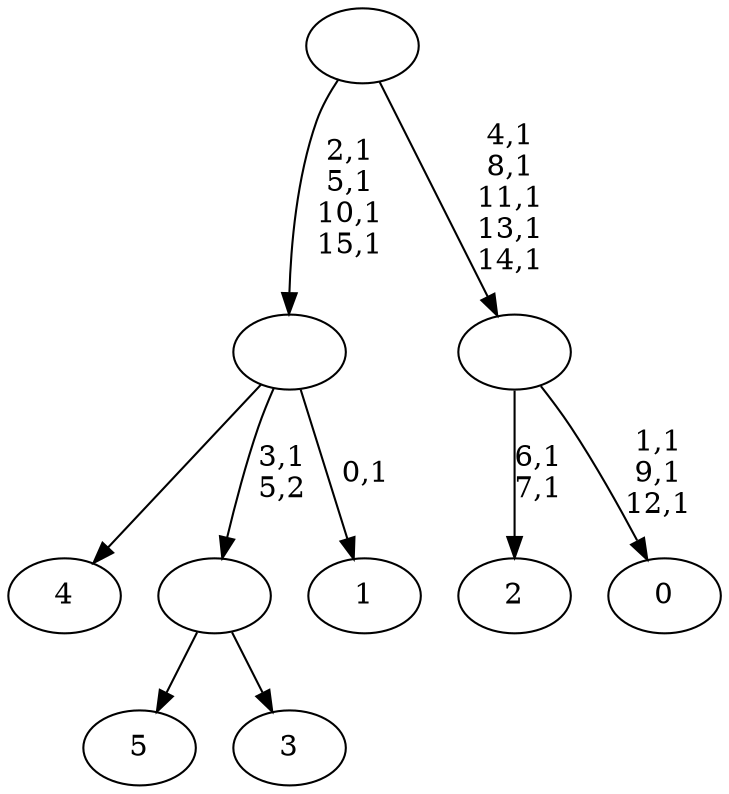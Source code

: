 digraph T {
	22 [label="5"]
	21 [label="4"]
	20 [label="3"]
	19 [label=""]
	18 [label="2"]
	15 [label="1"]
	13 [label=""]
	9 [label="0"]
	5 [label=""]
	0 [label=""]
	19 -> 22 [label=""]
	19 -> 20 [label=""]
	13 -> 15 [label="0,1"]
	13 -> 21 [label=""]
	13 -> 19 [label="3,1\n5,2"]
	5 -> 9 [label="1,1\n9,1\n12,1"]
	5 -> 18 [label="6,1\n7,1"]
	0 -> 5 [label="4,1\n8,1\n11,1\n13,1\n14,1"]
	0 -> 13 [label="2,1\n5,1\n10,1\n15,1"]
}

